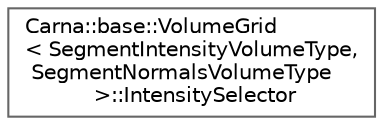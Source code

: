 digraph "Graphical Class Hierarchy"
{
 // LATEX_PDF_SIZE
  bgcolor="transparent";
  edge [fontname=Helvetica,fontsize=10,labelfontname=Helvetica,labelfontsize=10];
  node [fontname=Helvetica,fontsize=10,shape=box,height=0.2,width=0.4];
  rankdir="LR";
  Node0 [id="Node000000",label="Carna::base::VolumeGrid\l\< SegmentIntensityVolumeType,\l SegmentNormalsVolumeType\l \>::IntensitySelector",height=0.2,width=0.4,color="grey40", fillcolor="white", style="filled",URL="$structCarna_1_1base_1_1VolumeGrid_1_1IntensitySelector.html",tooltip="References the intensity volume of a given partition."];
}
